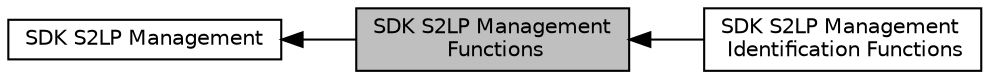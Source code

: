 digraph "SDK S2LP Management Functions"
{
  edge [fontname="Helvetica",fontsize="10",labelfontname="Helvetica",labelfontsize="10"];
  node [fontname="Helvetica",fontsize="10",shape=box];
  rankdir=LR;
  Node3 [label="SDK S2LP Management\l Identification Functions",height=0.2,width=0.4,color="black", fillcolor="white", style="filled",URL="$group___i_d_e_n_t_i_f_i_c_a_t_i_o_n___f_u_n_c_t_i_o_n_s.html",tooltip=" "];
  Node1 [label="SDK S2LP Management\l Functions",height=0.2,width=0.4,color="black", fillcolor="grey75", style="filled", fontcolor="black",tooltip=" "];
  Node2 [label="SDK S2LP Management",height=0.2,width=0.4,color="black", fillcolor="white", style="filled",URL="$group___s_d_k___s2_l_p___m_a_n_a_g_e_m_e_n_t.html",tooltip=" "];
  Node2->Node1 [shape=plaintext, dir="back", style="solid"];
  Node1->Node3 [shape=plaintext, dir="back", style="solid"];
}
